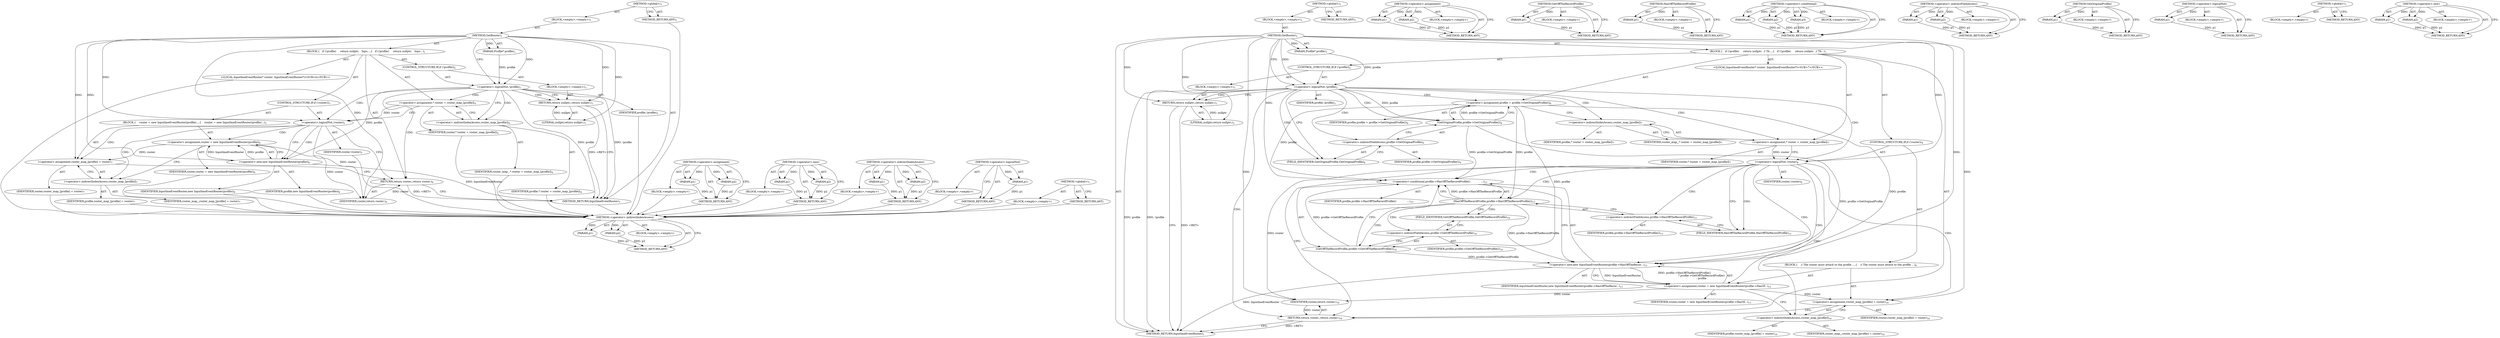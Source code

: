 digraph "&lt;operator&gt;.new" {
vulnerable_6 [label=<(METHOD,&lt;global&gt;)<SUB>1</SUB>>];
vulnerable_7 [label=<(BLOCK,&lt;empty&gt;,&lt;empty&gt;)<SUB>1</SUB>>];
vulnerable_8 [label=<(METHOD,GetRouter)<SUB>1</SUB>>];
vulnerable_9 [label=<(PARAM,Profile* profile)<SUB>1</SUB>>];
vulnerable_10 [label=<(BLOCK,{
   if (!profile)
     return nullptr;
   Inpu...,{
   if (!profile)
     return nullptr;
   Inpu...)<SUB>1</SUB>>];
vulnerable_11 [label=<(CONTROL_STRUCTURE,IF,if (!profile))<SUB>2</SUB>>];
vulnerable_12 [label=<(&lt;operator&gt;.logicalNot,!profile)<SUB>2</SUB>>];
vulnerable_13 [label=<(IDENTIFIER,profile,!profile)<SUB>2</SUB>>];
vulnerable_14 [label=<(BLOCK,&lt;empty&gt;,&lt;empty&gt;)<SUB>3</SUB>>];
vulnerable_15 [label=<(RETURN,return nullptr;,return nullptr;)<SUB>3</SUB>>];
vulnerable_16 [label=<(LITERAL,nullptr,return nullptr;)<SUB>3</SUB>>];
vulnerable_17 [label="<(LOCAL,InputImeEventRouter* router: InputImeEventRouter*)<SUB>4</SUB>>"];
vulnerable_18 [label=<(&lt;operator&gt;.assignment,* router = router_map_[profile])<SUB>4</SUB>>];
vulnerable_19 [label=<(IDENTIFIER,router,* router = router_map_[profile])<SUB>4</SUB>>];
vulnerable_20 [label=<(&lt;operator&gt;.indirectIndexAccess,router_map_[profile])<SUB>4</SUB>>];
vulnerable_21 [label=<(IDENTIFIER,router_map_,* router = router_map_[profile])<SUB>4</SUB>>];
vulnerable_22 [label=<(IDENTIFIER,profile,* router = router_map_[profile])<SUB>4</SUB>>];
vulnerable_23 [label=<(CONTROL_STRUCTURE,IF,if (!router))<SUB>5</SUB>>];
vulnerable_24 [label=<(&lt;operator&gt;.logicalNot,!router)<SUB>5</SUB>>];
vulnerable_25 [label=<(IDENTIFIER,router,!router)<SUB>5</SUB>>];
vulnerable_26 [label=<(BLOCK,{
    router = new InputImeEventRouter(profile)...,{
    router = new InputImeEventRouter(profile)...)<SUB>5</SUB>>];
vulnerable_27 [label=<(&lt;operator&gt;.assignment,router = new InputImeEventRouter(profile))<SUB>6</SUB>>];
vulnerable_28 [label=<(IDENTIFIER,router,router = new InputImeEventRouter(profile))<SUB>6</SUB>>];
vulnerable_29 [label=<(&lt;operator&gt;.new,new InputImeEventRouter(profile))<SUB>6</SUB>>];
vulnerable_30 [label=<(IDENTIFIER,InputImeEventRouter,new InputImeEventRouter(profile))<SUB>6</SUB>>];
vulnerable_31 [label=<(IDENTIFIER,profile,new InputImeEventRouter(profile))<SUB>6</SUB>>];
vulnerable_32 [label=<(&lt;operator&gt;.assignment,router_map_[profile] = router)<SUB>7</SUB>>];
vulnerable_33 [label=<(&lt;operator&gt;.indirectIndexAccess,router_map_[profile])<SUB>7</SUB>>];
vulnerable_34 [label=<(IDENTIFIER,router_map_,router_map_[profile] = router)<SUB>7</SUB>>];
vulnerable_35 [label=<(IDENTIFIER,profile,router_map_[profile] = router)<SUB>7</SUB>>];
vulnerable_36 [label=<(IDENTIFIER,router,router_map_[profile] = router)<SUB>7</SUB>>];
vulnerable_37 [label=<(RETURN,return router;,return router;)<SUB>9</SUB>>];
vulnerable_38 [label=<(IDENTIFIER,router,return router;)<SUB>9</SUB>>];
vulnerable_39 [label=<(METHOD_RETURN,InputImeEventRouter)<SUB>1</SUB>>];
vulnerable_41 [label=<(METHOD_RETURN,ANY)<SUB>1</SUB>>];
vulnerable_66 [label=<(METHOD,&lt;operator&gt;.assignment)>];
vulnerable_67 [label=<(PARAM,p1)>];
vulnerable_68 [label=<(PARAM,p2)>];
vulnerable_69 [label=<(BLOCK,&lt;empty&gt;,&lt;empty&gt;)>];
vulnerable_70 [label=<(METHOD_RETURN,ANY)>];
vulnerable_76 [label=<(METHOD,&lt;operator&gt;.new)>];
vulnerable_77 [label=<(PARAM,p1)>];
vulnerable_78 [label=<(PARAM,p2)>];
vulnerable_79 [label=<(BLOCK,&lt;empty&gt;,&lt;empty&gt;)>];
vulnerable_80 [label=<(METHOD_RETURN,ANY)>];
vulnerable_71 [label=<(METHOD,&lt;operator&gt;.indirectIndexAccess)>];
vulnerable_72 [label=<(PARAM,p1)>];
vulnerable_73 [label=<(PARAM,p2)>];
vulnerable_74 [label=<(BLOCK,&lt;empty&gt;,&lt;empty&gt;)>];
vulnerable_75 [label=<(METHOD_RETURN,ANY)>];
vulnerable_62 [label=<(METHOD,&lt;operator&gt;.logicalNot)>];
vulnerable_63 [label=<(PARAM,p1)>];
vulnerable_64 [label=<(BLOCK,&lt;empty&gt;,&lt;empty&gt;)>];
vulnerable_65 [label=<(METHOD_RETURN,ANY)>];
vulnerable_56 [label=<(METHOD,&lt;global&gt;)<SUB>1</SUB>>];
vulnerable_57 [label=<(BLOCK,&lt;empty&gt;,&lt;empty&gt;)>];
vulnerable_58 [label=<(METHOD_RETURN,ANY)>];
fixed_95 [label=<(METHOD,&lt;operator&gt;.indirectIndexAccess)>];
fixed_96 [label=<(PARAM,p1)>];
fixed_97 [label=<(PARAM,p2)>];
fixed_98 [label=<(BLOCK,&lt;empty&gt;,&lt;empty&gt;)>];
fixed_99 [label=<(METHOD_RETURN,ANY)>];
fixed_6 [label=<(METHOD,&lt;global&gt;)<SUB>1</SUB>>];
fixed_7 [label=<(BLOCK,&lt;empty&gt;,&lt;empty&gt;)<SUB>1</SUB>>];
fixed_8 [label=<(METHOD,GetRouter)<SUB>1</SUB>>];
fixed_9 [label=<(PARAM,Profile* profile)<SUB>1</SUB>>];
fixed_10 [label=<(BLOCK,{
   if (!profile)
     return nullptr;
  // Th...,{
   if (!profile)
     return nullptr;
  // Th...)<SUB>1</SUB>>];
fixed_11 [label=<(CONTROL_STRUCTURE,IF,if (!profile))<SUB>2</SUB>>];
fixed_12 [label=<(&lt;operator&gt;.logicalNot,!profile)<SUB>2</SUB>>];
fixed_13 [label=<(IDENTIFIER,profile,!profile)<SUB>2</SUB>>];
fixed_14 [label=<(BLOCK,&lt;empty&gt;,&lt;empty&gt;)<SUB>3</SUB>>];
fixed_15 [label=<(RETURN,return nullptr;,return nullptr;)<SUB>3</SUB>>];
fixed_16 [label=<(LITERAL,nullptr,return nullptr;)<SUB>3</SUB>>];
fixed_17 [label=<(&lt;operator&gt;.assignment,profile = profile-&gt;GetOriginalProfile())<SUB>6</SUB>>];
fixed_18 [label=<(IDENTIFIER,profile,profile = profile-&gt;GetOriginalProfile())<SUB>6</SUB>>];
fixed_19 [label=<(GetOriginalProfile,profile-&gt;GetOriginalProfile())<SUB>6</SUB>>];
fixed_20 [label=<(&lt;operator&gt;.indirectFieldAccess,profile-&gt;GetOriginalProfile)<SUB>6</SUB>>];
fixed_21 [label=<(IDENTIFIER,profile,profile-&gt;GetOriginalProfile())<SUB>6</SUB>>];
fixed_22 [label=<(FIELD_IDENTIFIER,GetOriginalProfile,GetOriginalProfile)<SUB>6</SUB>>];
fixed_23 [label="<(LOCAL,InputImeEventRouter* router: InputImeEventRouter*)<SUB>7</SUB>>"];
fixed_24 [label=<(&lt;operator&gt;.assignment,* router = router_map_[profile])<SUB>7</SUB>>];
fixed_25 [label=<(IDENTIFIER,router,* router = router_map_[profile])<SUB>7</SUB>>];
fixed_26 [label=<(&lt;operator&gt;.indirectIndexAccess,router_map_[profile])<SUB>7</SUB>>];
fixed_27 [label=<(IDENTIFIER,router_map_,* router = router_map_[profile])<SUB>7</SUB>>];
fixed_28 [label=<(IDENTIFIER,profile,* router = router_map_[profile])<SUB>7</SUB>>];
fixed_29 [label=<(CONTROL_STRUCTURE,IF,if (!router))<SUB>8</SUB>>];
fixed_30 [label=<(&lt;operator&gt;.logicalNot,!router)<SUB>8</SUB>>];
fixed_31 [label=<(IDENTIFIER,router,!router)<SUB>8</SUB>>];
fixed_32 [label=<(BLOCK,{
    // The router must attach to the profile ...,{
    // The router must attach to the profile ...)<SUB>8</SUB>>];
fixed_33 [label=<(&lt;operator&gt;.assignment,router = new InputImeEventRouter(profile-&gt;HasOf...)<SUB>13</SUB>>];
fixed_34 [label=<(IDENTIFIER,router,router = new InputImeEventRouter(profile-&gt;HasOf...)<SUB>13</SUB>>];
fixed_35 [label=<(&lt;operator&gt;.new,new InputImeEventRouter(profile-&gt;HasOffTheRecor...)<SUB>13</SUB>>];
fixed_36 [label=<(IDENTIFIER,InputImeEventRouter,new InputImeEventRouter(profile-&gt;HasOffTheRecor...)<SUB>13</SUB>>];
fixed_37 [label=<(&lt;operator&gt;.conditional,profile-&gt;HasOffTheRecordProfile()
             ...)<SUB>13</SUB>>];
fixed_38 [label=<(HasOffTheRecordProfile,profile-&gt;HasOffTheRecordProfile())<SUB>13</SUB>>];
fixed_39 [label=<(&lt;operator&gt;.indirectFieldAccess,profile-&gt;HasOffTheRecordProfile)<SUB>13</SUB>>];
fixed_40 [label=<(IDENTIFIER,profile,profile-&gt;HasOffTheRecordProfile())<SUB>13</SUB>>];
fixed_41 [label=<(FIELD_IDENTIFIER,HasOffTheRecordProfile,HasOffTheRecordProfile)<SUB>13</SUB>>];
fixed_42 [label=<(GetOffTheRecordProfile,profile-&gt;GetOffTheRecordProfile())<SUB>14</SUB>>];
fixed_43 [label=<(&lt;operator&gt;.indirectFieldAccess,profile-&gt;GetOffTheRecordProfile)<SUB>14</SUB>>];
fixed_44 [label=<(IDENTIFIER,profile,profile-&gt;GetOffTheRecordProfile())<SUB>14</SUB>>];
fixed_45 [label=<(FIELD_IDENTIFIER,GetOffTheRecordProfile,GetOffTheRecordProfile)<SUB>14</SUB>>];
fixed_46 [label=<(IDENTIFIER,profile,profile-&gt;HasOffTheRecordProfile()
             ...)<SUB>15</SUB>>];
fixed_47 [label=<(&lt;operator&gt;.assignment,router_map_[profile] = router)<SUB>16</SUB>>];
fixed_48 [label=<(&lt;operator&gt;.indirectIndexAccess,router_map_[profile])<SUB>16</SUB>>];
fixed_49 [label=<(IDENTIFIER,router_map_,router_map_[profile] = router)<SUB>16</SUB>>];
fixed_50 [label=<(IDENTIFIER,profile,router_map_[profile] = router)<SUB>16</SUB>>];
fixed_51 [label=<(IDENTIFIER,router,router_map_[profile] = router)<SUB>16</SUB>>];
fixed_52 [label=<(RETURN,return router;,return router;)<SUB>18</SUB>>];
fixed_53 [label=<(IDENTIFIER,router,return router;)<SUB>18</SUB>>];
fixed_54 [label=<(METHOD_RETURN,InputImeEventRouter)<SUB>1</SUB>>];
fixed_56 [label=<(METHOD_RETURN,ANY)<SUB>1</SUB>>];
fixed_81 [label=<(METHOD,&lt;operator&gt;.assignment)>];
fixed_82 [label=<(PARAM,p1)>];
fixed_83 [label=<(PARAM,p2)>];
fixed_84 [label=<(BLOCK,&lt;empty&gt;,&lt;empty&gt;)>];
fixed_85 [label=<(METHOD_RETURN,ANY)>];
fixed_115 [label=<(METHOD,GetOffTheRecordProfile)>];
fixed_116 [label=<(PARAM,p1)>];
fixed_117 [label=<(BLOCK,&lt;empty&gt;,&lt;empty&gt;)>];
fixed_118 [label=<(METHOD_RETURN,ANY)>];
fixed_111 [label=<(METHOD,HasOffTheRecordProfile)>];
fixed_112 [label=<(PARAM,p1)>];
fixed_113 [label=<(BLOCK,&lt;empty&gt;,&lt;empty&gt;)>];
fixed_114 [label=<(METHOD_RETURN,ANY)>];
fixed_105 [label=<(METHOD,&lt;operator&gt;.conditional)>];
fixed_106 [label=<(PARAM,p1)>];
fixed_107 [label=<(PARAM,p2)>];
fixed_108 [label=<(PARAM,p3)>];
fixed_109 [label=<(BLOCK,&lt;empty&gt;,&lt;empty&gt;)>];
fixed_110 [label=<(METHOD_RETURN,ANY)>];
fixed_90 [label=<(METHOD,&lt;operator&gt;.indirectFieldAccess)>];
fixed_91 [label=<(PARAM,p1)>];
fixed_92 [label=<(PARAM,p2)>];
fixed_93 [label=<(BLOCK,&lt;empty&gt;,&lt;empty&gt;)>];
fixed_94 [label=<(METHOD_RETURN,ANY)>];
fixed_86 [label=<(METHOD,GetOriginalProfile)>];
fixed_87 [label=<(PARAM,p1)>];
fixed_88 [label=<(BLOCK,&lt;empty&gt;,&lt;empty&gt;)>];
fixed_89 [label=<(METHOD_RETURN,ANY)>];
fixed_77 [label=<(METHOD,&lt;operator&gt;.logicalNot)>];
fixed_78 [label=<(PARAM,p1)>];
fixed_79 [label=<(BLOCK,&lt;empty&gt;,&lt;empty&gt;)>];
fixed_80 [label=<(METHOD_RETURN,ANY)>];
fixed_71 [label=<(METHOD,&lt;global&gt;)<SUB>1</SUB>>];
fixed_72 [label=<(BLOCK,&lt;empty&gt;,&lt;empty&gt;)>];
fixed_73 [label=<(METHOD_RETURN,ANY)>];
fixed_100 [label=<(METHOD,&lt;operator&gt;.new)>];
fixed_101 [label=<(PARAM,p1)>];
fixed_102 [label=<(PARAM,p2)>];
fixed_103 [label=<(BLOCK,&lt;empty&gt;,&lt;empty&gt;)>];
fixed_104 [label=<(METHOD_RETURN,ANY)>];
vulnerable_6 -> vulnerable_7  [key=0, label="AST: "];
vulnerable_6 -> vulnerable_41  [key=0, label="AST: "];
vulnerable_6 -> vulnerable_41  [key=1, label="CFG: "];
vulnerable_7 -> vulnerable_8  [key=0, label="AST: "];
vulnerable_8 -> vulnerable_9  [key=0, label="AST: "];
vulnerable_8 -> vulnerable_9  [key=1, label="DDG: "];
vulnerable_8 -> vulnerable_10  [key=0, label="AST: "];
vulnerable_8 -> vulnerable_39  [key=0, label="AST: "];
vulnerable_8 -> vulnerable_12  [key=0, label="CFG: "];
vulnerable_8 -> vulnerable_12  [key=1, label="DDG: "];
vulnerable_8 -> vulnerable_38  [key=0, label="DDG: "];
vulnerable_8 -> vulnerable_15  [key=0, label="DDG: "];
vulnerable_8 -> vulnerable_24  [key=0, label="DDG: "];
vulnerable_8 -> vulnerable_32  [key=0, label="DDG: "];
vulnerable_8 -> vulnerable_16  [key=0, label="DDG: "];
vulnerable_8 -> vulnerable_29  [key=0, label="DDG: "];
vulnerable_9 -> vulnerable_12  [key=0, label="DDG: profile"];
vulnerable_10 -> vulnerable_11  [key=0, label="AST: "];
vulnerable_10 -> vulnerable_17  [key=0, label="AST: "];
vulnerable_10 -> vulnerable_18  [key=0, label="AST: "];
vulnerable_10 -> vulnerable_23  [key=0, label="AST: "];
vulnerable_10 -> vulnerable_37  [key=0, label="AST: "];
vulnerable_11 -> vulnerable_12  [key=0, label="AST: "];
vulnerable_11 -> vulnerable_14  [key=0, label="AST: "];
vulnerable_12 -> vulnerable_13  [key=0, label="AST: "];
vulnerable_12 -> vulnerable_15  [key=0, label="CFG: "];
vulnerable_12 -> vulnerable_15  [key=1, label="CDG: "];
vulnerable_12 -> vulnerable_20  [key=0, label="CFG: "];
vulnerable_12 -> vulnerable_20  [key=1, label="CDG: "];
vulnerable_12 -> vulnerable_39  [key=0, label="DDG: profile"];
vulnerable_12 -> vulnerable_39  [key=1, label="DDG: !profile"];
vulnerable_12 -> vulnerable_29  [key=0, label="DDG: profile"];
vulnerable_12 -> vulnerable_24  [key=0, label="CDG: "];
vulnerable_12 -> vulnerable_18  [key=0, label="CDG: "];
vulnerable_12 -> vulnerable_37  [key=0, label="CDG: "];
vulnerable_13 -> fixed_95  [key=0];
vulnerable_14 -> vulnerable_15  [key=0, label="AST: "];
vulnerable_15 -> vulnerable_16  [key=0, label="AST: "];
vulnerable_15 -> vulnerable_39  [key=0, label="CFG: "];
vulnerable_15 -> vulnerable_39  [key=1, label="DDG: &lt;RET&gt;"];
vulnerable_16 -> vulnerable_15  [key=0, label="DDG: nullptr"];
vulnerable_17 -> fixed_95  [key=0];
vulnerable_18 -> vulnerable_19  [key=0, label="AST: "];
vulnerable_18 -> vulnerable_20  [key=0, label="AST: "];
vulnerable_18 -> vulnerable_24  [key=0, label="CFG: "];
vulnerable_18 -> vulnerable_24  [key=1, label="DDG: router"];
vulnerable_19 -> fixed_95  [key=0];
vulnerable_20 -> vulnerable_21  [key=0, label="AST: "];
vulnerable_20 -> vulnerable_22  [key=0, label="AST: "];
vulnerable_20 -> vulnerable_18  [key=0, label="CFG: "];
vulnerable_21 -> fixed_95  [key=0];
vulnerable_22 -> fixed_95  [key=0];
vulnerable_23 -> vulnerable_24  [key=0, label="AST: "];
vulnerable_23 -> vulnerable_26  [key=0, label="AST: "];
vulnerable_24 -> vulnerable_25  [key=0, label="AST: "];
vulnerable_24 -> vulnerable_29  [key=0, label="CFG: "];
vulnerable_24 -> vulnerable_29  [key=1, label="CDG: "];
vulnerable_24 -> vulnerable_37  [key=0, label="CFG: "];
vulnerable_24 -> vulnerable_38  [key=0, label="DDG: router"];
vulnerable_24 -> vulnerable_32  [key=0, label="CDG: "];
vulnerable_24 -> vulnerable_33  [key=0, label="CDG: "];
vulnerable_24 -> vulnerable_27  [key=0, label="CDG: "];
vulnerable_25 -> fixed_95  [key=0];
vulnerable_26 -> vulnerable_27  [key=0, label="AST: "];
vulnerable_26 -> vulnerable_32  [key=0, label="AST: "];
vulnerable_27 -> vulnerable_28  [key=0, label="AST: "];
vulnerable_27 -> vulnerable_29  [key=0, label="AST: "];
vulnerable_27 -> vulnerable_33  [key=0, label="CFG: "];
vulnerable_27 -> vulnerable_38  [key=0, label="DDG: router"];
vulnerable_27 -> vulnerable_32  [key=0, label="DDG: router"];
vulnerable_28 -> fixed_95  [key=0];
vulnerable_29 -> vulnerable_30  [key=0, label="AST: "];
vulnerable_29 -> vulnerable_31  [key=0, label="AST: "];
vulnerable_29 -> vulnerable_27  [key=0, label="CFG: "];
vulnerable_29 -> vulnerable_27  [key=1, label="DDG: InputImeEventRouter"];
vulnerable_29 -> vulnerable_27  [key=2, label="DDG: profile"];
vulnerable_29 -> vulnerable_39  [key=0, label="DDG: InputImeEventRouter"];
vulnerable_30 -> fixed_95  [key=0];
vulnerable_31 -> fixed_95  [key=0];
vulnerable_32 -> vulnerable_33  [key=0, label="AST: "];
vulnerable_32 -> vulnerable_36  [key=0, label="AST: "];
vulnerable_32 -> vulnerable_37  [key=0, label="CFG: "];
vulnerable_33 -> vulnerable_34  [key=0, label="AST: "];
vulnerable_33 -> vulnerable_35  [key=0, label="AST: "];
vulnerable_33 -> vulnerable_32  [key=0, label="CFG: "];
vulnerable_34 -> fixed_95  [key=0];
vulnerable_35 -> fixed_95  [key=0];
vulnerable_36 -> fixed_95  [key=0];
vulnerable_37 -> vulnerable_38  [key=0, label="AST: "];
vulnerable_37 -> vulnerable_39  [key=0, label="CFG: "];
vulnerable_37 -> vulnerable_39  [key=1, label="DDG: &lt;RET&gt;"];
vulnerable_38 -> vulnerable_37  [key=0, label="DDG: router"];
vulnerable_39 -> fixed_95  [key=0];
vulnerable_41 -> fixed_95  [key=0];
vulnerable_66 -> vulnerable_67  [key=0, label="AST: "];
vulnerable_66 -> vulnerable_67  [key=1, label="DDG: "];
vulnerable_66 -> vulnerable_69  [key=0, label="AST: "];
vulnerable_66 -> vulnerable_68  [key=0, label="AST: "];
vulnerable_66 -> vulnerable_68  [key=1, label="DDG: "];
vulnerable_66 -> vulnerable_70  [key=0, label="AST: "];
vulnerable_66 -> vulnerable_70  [key=1, label="CFG: "];
vulnerable_67 -> vulnerable_70  [key=0, label="DDG: p1"];
vulnerable_68 -> vulnerable_70  [key=0, label="DDG: p2"];
vulnerable_69 -> fixed_95  [key=0];
vulnerable_70 -> fixed_95  [key=0];
vulnerable_76 -> vulnerable_77  [key=0, label="AST: "];
vulnerable_76 -> vulnerable_77  [key=1, label="DDG: "];
vulnerable_76 -> vulnerable_79  [key=0, label="AST: "];
vulnerable_76 -> vulnerable_78  [key=0, label="AST: "];
vulnerable_76 -> vulnerable_78  [key=1, label="DDG: "];
vulnerable_76 -> vulnerable_80  [key=0, label="AST: "];
vulnerable_76 -> vulnerable_80  [key=1, label="CFG: "];
vulnerable_77 -> vulnerable_80  [key=0, label="DDG: p1"];
vulnerable_78 -> vulnerable_80  [key=0, label="DDG: p2"];
vulnerable_79 -> fixed_95  [key=0];
vulnerable_80 -> fixed_95  [key=0];
vulnerable_71 -> vulnerable_72  [key=0, label="AST: "];
vulnerable_71 -> vulnerable_72  [key=1, label="DDG: "];
vulnerable_71 -> vulnerable_74  [key=0, label="AST: "];
vulnerable_71 -> vulnerable_73  [key=0, label="AST: "];
vulnerable_71 -> vulnerable_73  [key=1, label="DDG: "];
vulnerable_71 -> vulnerable_75  [key=0, label="AST: "];
vulnerable_71 -> vulnerable_75  [key=1, label="CFG: "];
vulnerable_72 -> vulnerable_75  [key=0, label="DDG: p1"];
vulnerable_73 -> vulnerable_75  [key=0, label="DDG: p2"];
vulnerable_74 -> fixed_95  [key=0];
vulnerable_75 -> fixed_95  [key=0];
vulnerable_62 -> vulnerable_63  [key=0, label="AST: "];
vulnerable_62 -> vulnerable_63  [key=1, label="DDG: "];
vulnerable_62 -> vulnerable_64  [key=0, label="AST: "];
vulnerable_62 -> vulnerable_65  [key=0, label="AST: "];
vulnerable_62 -> vulnerable_65  [key=1, label="CFG: "];
vulnerable_63 -> vulnerable_65  [key=0, label="DDG: p1"];
vulnerable_64 -> fixed_95  [key=0];
vulnerable_65 -> fixed_95  [key=0];
vulnerable_56 -> vulnerable_57  [key=0, label="AST: "];
vulnerable_56 -> vulnerable_58  [key=0, label="AST: "];
vulnerable_56 -> vulnerable_58  [key=1, label="CFG: "];
vulnerable_57 -> fixed_95  [key=0];
vulnerable_58 -> fixed_95  [key=0];
fixed_95 -> fixed_96  [key=0, label="AST: "];
fixed_95 -> fixed_96  [key=1, label="DDG: "];
fixed_95 -> fixed_98  [key=0, label="AST: "];
fixed_95 -> fixed_97  [key=0, label="AST: "];
fixed_95 -> fixed_97  [key=1, label="DDG: "];
fixed_95 -> fixed_99  [key=0, label="AST: "];
fixed_95 -> fixed_99  [key=1, label="CFG: "];
fixed_96 -> fixed_99  [key=0, label="DDG: p1"];
fixed_97 -> fixed_99  [key=0, label="DDG: p2"];
fixed_6 -> fixed_7  [key=0, label="AST: "];
fixed_6 -> fixed_56  [key=0, label="AST: "];
fixed_6 -> fixed_56  [key=1, label="CFG: "];
fixed_7 -> fixed_8  [key=0, label="AST: "];
fixed_8 -> fixed_9  [key=0, label="AST: "];
fixed_8 -> fixed_9  [key=1, label="DDG: "];
fixed_8 -> fixed_10  [key=0, label="AST: "];
fixed_8 -> fixed_54  [key=0, label="AST: "];
fixed_8 -> fixed_12  [key=0, label="CFG: "];
fixed_8 -> fixed_12  [key=1, label="DDG: "];
fixed_8 -> fixed_53  [key=0, label="DDG: "];
fixed_8 -> fixed_15  [key=0, label="DDG: "];
fixed_8 -> fixed_30  [key=0, label="DDG: "];
fixed_8 -> fixed_47  [key=0, label="DDG: "];
fixed_8 -> fixed_16  [key=0, label="DDG: "];
fixed_8 -> fixed_35  [key=0, label="DDG: "];
fixed_8 -> fixed_37  [key=0, label="DDG: "];
fixed_9 -> fixed_12  [key=0, label="DDG: profile"];
fixed_10 -> fixed_11  [key=0, label="AST: "];
fixed_10 -> fixed_17  [key=0, label="AST: "];
fixed_10 -> fixed_23  [key=0, label="AST: "];
fixed_10 -> fixed_24  [key=0, label="AST: "];
fixed_10 -> fixed_29  [key=0, label="AST: "];
fixed_10 -> fixed_52  [key=0, label="AST: "];
fixed_11 -> fixed_12  [key=0, label="AST: "];
fixed_11 -> fixed_14  [key=0, label="AST: "];
fixed_12 -> fixed_13  [key=0, label="AST: "];
fixed_12 -> fixed_15  [key=0, label="CFG: "];
fixed_12 -> fixed_15  [key=1, label="CDG: "];
fixed_12 -> fixed_22  [key=0, label="CFG: "];
fixed_12 -> fixed_22  [key=1, label="CDG: "];
fixed_12 -> fixed_54  [key=0, label="DDG: profile"];
fixed_12 -> fixed_54  [key=1, label="DDG: !profile"];
fixed_12 -> fixed_19  [key=0, label="DDG: profile"];
fixed_12 -> fixed_19  [key=1, label="CDG: "];
fixed_12 -> fixed_24  [key=0, label="CDG: "];
fixed_12 -> fixed_17  [key=0, label="CDG: "];
fixed_12 -> fixed_30  [key=0, label="CDG: "];
fixed_12 -> fixed_26  [key=0, label="CDG: "];
fixed_12 -> fixed_52  [key=0, label="CDG: "];
fixed_12 -> fixed_20  [key=0, label="CDG: "];
fixed_14 -> fixed_15  [key=0, label="AST: "];
fixed_15 -> fixed_16  [key=0, label="AST: "];
fixed_15 -> fixed_54  [key=0, label="CFG: "];
fixed_15 -> fixed_54  [key=1, label="DDG: &lt;RET&gt;"];
fixed_16 -> fixed_15  [key=0, label="DDG: nullptr"];
fixed_17 -> fixed_18  [key=0, label="AST: "];
fixed_17 -> fixed_19  [key=0, label="AST: "];
fixed_17 -> fixed_26  [key=0, label="CFG: "];
fixed_17 -> fixed_35  [key=0, label="DDG: profile"];
fixed_17 -> fixed_37  [key=0, label="DDG: profile"];
fixed_17 -> fixed_38  [key=0, label="DDG: profile"];
fixed_17 -> fixed_42  [key=0, label="DDG: profile"];
fixed_19 -> fixed_20  [key=0, label="AST: "];
fixed_19 -> fixed_17  [key=0, label="CFG: "];
fixed_19 -> fixed_17  [key=1, label="DDG: profile-&gt;GetOriginalProfile"];
fixed_19 -> fixed_35  [key=0, label="DDG: profile-&gt;GetOriginalProfile"];
fixed_19 -> fixed_37  [key=0, label="DDG: profile-&gt;GetOriginalProfile"];
fixed_20 -> fixed_21  [key=0, label="AST: "];
fixed_20 -> fixed_22  [key=0, label="AST: "];
fixed_20 -> fixed_19  [key=0, label="CFG: "];
fixed_22 -> fixed_20  [key=0, label="CFG: "];
fixed_24 -> fixed_25  [key=0, label="AST: "];
fixed_24 -> fixed_26  [key=0, label="AST: "];
fixed_24 -> fixed_30  [key=0, label="CFG: "];
fixed_24 -> fixed_30  [key=1, label="DDG: router"];
fixed_26 -> fixed_27  [key=0, label="AST: "];
fixed_26 -> fixed_28  [key=0, label="AST: "];
fixed_26 -> fixed_24  [key=0, label="CFG: "];
fixed_29 -> fixed_30  [key=0, label="AST: "];
fixed_29 -> fixed_32  [key=0, label="AST: "];
fixed_30 -> fixed_31  [key=0, label="AST: "];
fixed_30 -> fixed_41  [key=0, label="CFG: "];
fixed_30 -> fixed_41  [key=1, label="CDG: "];
fixed_30 -> fixed_52  [key=0, label="CFG: "];
fixed_30 -> fixed_53  [key=0, label="DDG: router"];
fixed_30 -> fixed_47  [key=0, label="CDG: "];
fixed_30 -> fixed_48  [key=0, label="CDG: "];
fixed_30 -> fixed_33  [key=0, label="CDG: "];
fixed_30 -> fixed_37  [key=0, label="CDG: "];
fixed_30 -> fixed_38  [key=0, label="CDG: "];
fixed_30 -> fixed_35  [key=0, label="CDG: "];
fixed_30 -> fixed_39  [key=0, label="CDG: "];
fixed_32 -> fixed_33  [key=0, label="AST: "];
fixed_32 -> fixed_47  [key=0, label="AST: "];
fixed_33 -> fixed_34  [key=0, label="AST: "];
fixed_33 -> fixed_35  [key=0, label="AST: "];
fixed_33 -> fixed_48  [key=0, label="CFG: "];
fixed_33 -> fixed_53  [key=0, label="DDG: router"];
fixed_33 -> fixed_47  [key=0, label="DDG: router"];
fixed_35 -> fixed_36  [key=0, label="AST: "];
fixed_35 -> fixed_37  [key=0, label="AST: "];
fixed_35 -> fixed_33  [key=0, label="CFG: "];
fixed_35 -> fixed_33  [key=1, label="DDG: InputImeEventRouter"];
fixed_35 -> fixed_33  [key=2, label="DDG: profile-&gt;HasOffTheRecordProfile()
                                         ? profile-&gt;GetOffTheRecordProfile()
                                         : profile"];
fixed_35 -> fixed_54  [key=0, label="DDG: InputImeEventRouter"];
fixed_37 -> fixed_38  [key=0, label="AST: "];
fixed_37 -> fixed_42  [key=0, label="AST: "];
fixed_37 -> fixed_46  [key=0, label="AST: "];
fixed_37 -> fixed_35  [key=0, label="CFG: "];
fixed_38 -> fixed_39  [key=0, label="AST: "];
fixed_38 -> fixed_45  [key=0, label="CFG: "];
fixed_38 -> fixed_45  [key=1, label="CDG: "];
fixed_38 -> fixed_37  [key=0, label="CFG: "];
fixed_38 -> fixed_37  [key=1, label="DDG: profile-&gt;HasOffTheRecordProfile"];
fixed_38 -> fixed_35  [key=0, label="DDG: profile-&gt;HasOffTheRecordProfile"];
fixed_38 -> fixed_42  [key=0, label="CDG: "];
fixed_38 -> fixed_43  [key=0, label="CDG: "];
fixed_39 -> fixed_40  [key=0, label="AST: "];
fixed_39 -> fixed_41  [key=0, label="AST: "];
fixed_39 -> fixed_38  [key=0, label="CFG: "];
fixed_41 -> fixed_39  [key=0, label="CFG: "];
fixed_42 -> fixed_43  [key=0, label="AST: "];
fixed_42 -> fixed_37  [key=0, label="CFG: "];
fixed_42 -> fixed_37  [key=1, label="DDG: profile-&gt;GetOffTheRecordProfile"];
fixed_42 -> fixed_35  [key=0, label="DDG: profile-&gt;GetOffTheRecordProfile"];
fixed_43 -> fixed_44  [key=0, label="AST: "];
fixed_43 -> fixed_45  [key=0, label="AST: "];
fixed_43 -> fixed_42  [key=0, label="CFG: "];
fixed_45 -> fixed_43  [key=0, label="CFG: "];
fixed_47 -> fixed_48  [key=0, label="AST: "];
fixed_47 -> fixed_51  [key=0, label="AST: "];
fixed_47 -> fixed_52  [key=0, label="CFG: "];
fixed_48 -> fixed_49  [key=0, label="AST: "];
fixed_48 -> fixed_50  [key=0, label="AST: "];
fixed_48 -> fixed_47  [key=0, label="CFG: "];
fixed_52 -> fixed_53  [key=0, label="AST: "];
fixed_52 -> fixed_54  [key=0, label="CFG: "];
fixed_52 -> fixed_54  [key=1, label="DDG: &lt;RET&gt;"];
fixed_53 -> fixed_52  [key=0, label="DDG: router"];
fixed_81 -> fixed_82  [key=0, label="AST: "];
fixed_81 -> fixed_82  [key=1, label="DDG: "];
fixed_81 -> fixed_84  [key=0, label="AST: "];
fixed_81 -> fixed_83  [key=0, label="AST: "];
fixed_81 -> fixed_83  [key=1, label="DDG: "];
fixed_81 -> fixed_85  [key=0, label="AST: "];
fixed_81 -> fixed_85  [key=1, label="CFG: "];
fixed_82 -> fixed_85  [key=0, label="DDG: p1"];
fixed_83 -> fixed_85  [key=0, label="DDG: p2"];
fixed_115 -> fixed_116  [key=0, label="AST: "];
fixed_115 -> fixed_116  [key=1, label="DDG: "];
fixed_115 -> fixed_117  [key=0, label="AST: "];
fixed_115 -> fixed_118  [key=0, label="AST: "];
fixed_115 -> fixed_118  [key=1, label="CFG: "];
fixed_116 -> fixed_118  [key=0, label="DDG: p1"];
fixed_111 -> fixed_112  [key=0, label="AST: "];
fixed_111 -> fixed_112  [key=1, label="DDG: "];
fixed_111 -> fixed_113  [key=0, label="AST: "];
fixed_111 -> fixed_114  [key=0, label="AST: "];
fixed_111 -> fixed_114  [key=1, label="CFG: "];
fixed_112 -> fixed_114  [key=0, label="DDG: p1"];
fixed_105 -> fixed_106  [key=0, label="AST: "];
fixed_105 -> fixed_106  [key=1, label="DDG: "];
fixed_105 -> fixed_109  [key=0, label="AST: "];
fixed_105 -> fixed_107  [key=0, label="AST: "];
fixed_105 -> fixed_107  [key=1, label="DDG: "];
fixed_105 -> fixed_110  [key=0, label="AST: "];
fixed_105 -> fixed_110  [key=1, label="CFG: "];
fixed_105 -> fixed_108  [key=0, label="AST: "];
fixed_105 -> fixed_108  [key=1, label="DDG: "];
fixed_106 -> fixed_110  [key=0, label="DDG: p1"];
fixed_107 -> fixed_110  [key=0, label="DDG: p2"];
fixed_108 -> fixed_110  [key=0, label="DDG: p3"];
fixed_90 -> fixed_91  [key=0, label="AST: "];
fixed_90 -> fixed_91  [key=1, label="DDG: "];
fixed_90 -> fixed_93  [key=0, label="AST: "];
fixed_90 -> fixed_92  [key=0, label="AST: "];
fixed_90 -> fixed_92  [key=1, label="DDG: "];
fixed_90 -> fixed_94  [key=0, label="AST: "];
fixed_90 -> fixed_94  [key=1, label="CFG: "];
fixed_91 -> fixed_94  [key=0, label="DDG: p1"];
fixed_92 -> fixed_94  [key=0, label="DDG: p2"];
fixed_86 -> fixed_87  [key=0, label="AST: "];
fixed_86 -> fixed_87  [key=1, label="DDG: "];
fixed_86 -> fixed_88  [key=0, label="AST: "];
fixed_86 -> fixed_89  [key=0, label="AST: "];
fixed_86 -> fixed_89  [key=1, label="CFG: "];
fixed_87 -> fixed_89  [key=0, label="DDG: p1"];
fixed_77 -> fixed_78  [key=0, label="AST: "];
fixed_77 -> fixed_78  [key=1, label="DDG: "];
fixed_77 -> fixed_79  [key=0, label="AST: "];
fixed_77 -> fixed_80  [key=0, label="AST: "];
fixed_77 -> fixed_80  [key=1, label="CFG: "];
fixed_78 -> fixed_80  [key=0, label="DDG: p1"];
fixed_71 -> fixed_72  [key=0, label="AST: "];
fixed_71 -> fixed_73  [key=0, label="AST: "];
fixed_71 -> fixed_73  [key=1, label="CFG: "];
fixed_100 -> fixed_101  [key=0, label="AST: "];
fixed_100 -> fixed_101  [key=1, label="DDG: "];
fixed_100 -> fixed_103  [key=0, label="AST: "];
fixed_100 -> fixed_102  [key=0, label="AST: "];
fixed_100 -> fixed_102  [key=1, label="DDG: "];
fixed_100 -> fixed_104  [key=0, label="AST: "];
fixed_100 -> fixed_104  [key=1, label="CFG: "];
fixed_101 -> fixed_104  [key=0, label="DDG: p1"];
fixed_102 -> fixed_104  [key=0, label="DDG: p2"];
}
